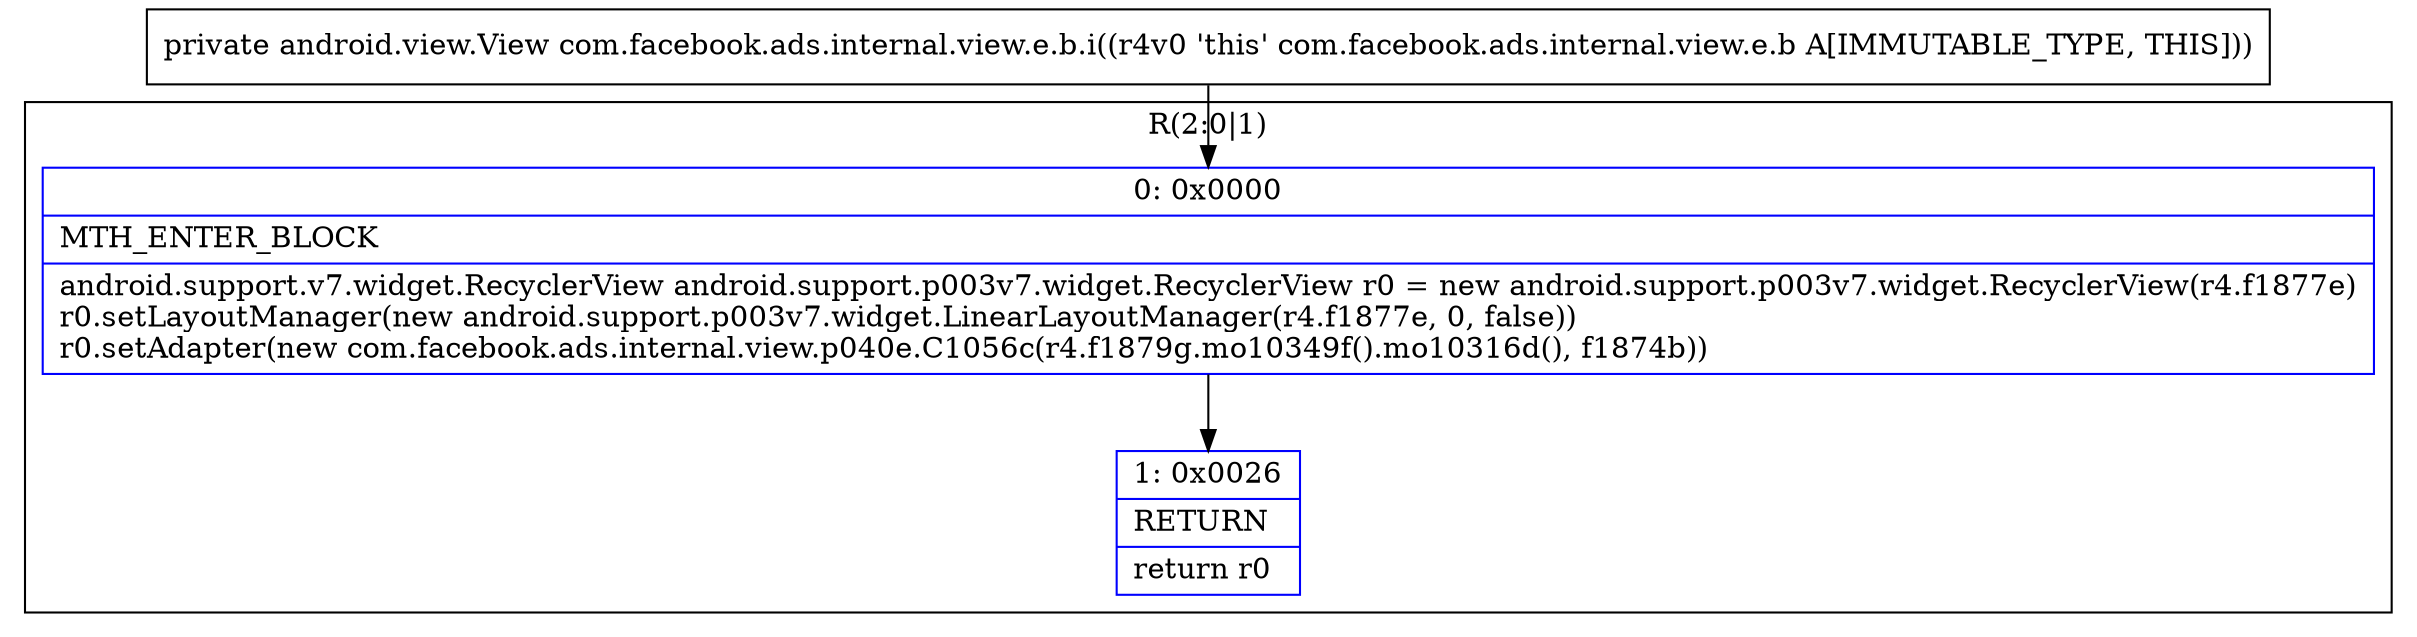 digraph "CFG forcom.facebook.ads.internal.view.e.b.i()Landroid\/view\/View;" {
subgraph cluster_Region_721502970 {
label = "R(2:0|1)";
node [shape=record,color=blue];
Node_0 [shape=record,label="{0\:\ 0x0000|MTH_ENTER_BLOCK\l|android.support.v7.widget.RecyclerView android.support.p003v7.widget.RecyclerView r0 = new android.support.p003v7.widget.RecyclerView(r4.f1877e)\lr0.setLayoutManager(new android.support.p003v7.widget.LinearLayoutManager(r4.f1877e, 0, false))\lr0.setAdapter(new com.facebook.ads.internal.view.p040e.C1056c(r4.f1879g.mo10349f().mo10316d(), f1874b))\l}"];
Node_1 [shape=record,label="{1\:\ 0x0026|RETURN\l|return r0\l}"];
}
MethodNode[shape=record,label="{private android.view.View com.facebook.ads.internal.view.e.b.i((r4v0 'this' com.facebook.ads.internal.view.e.b A[IMMUTABLE_TYPE, THIS])) }"];
MethodNode -> Node_0;
Node_0 -> Node_1;
}

